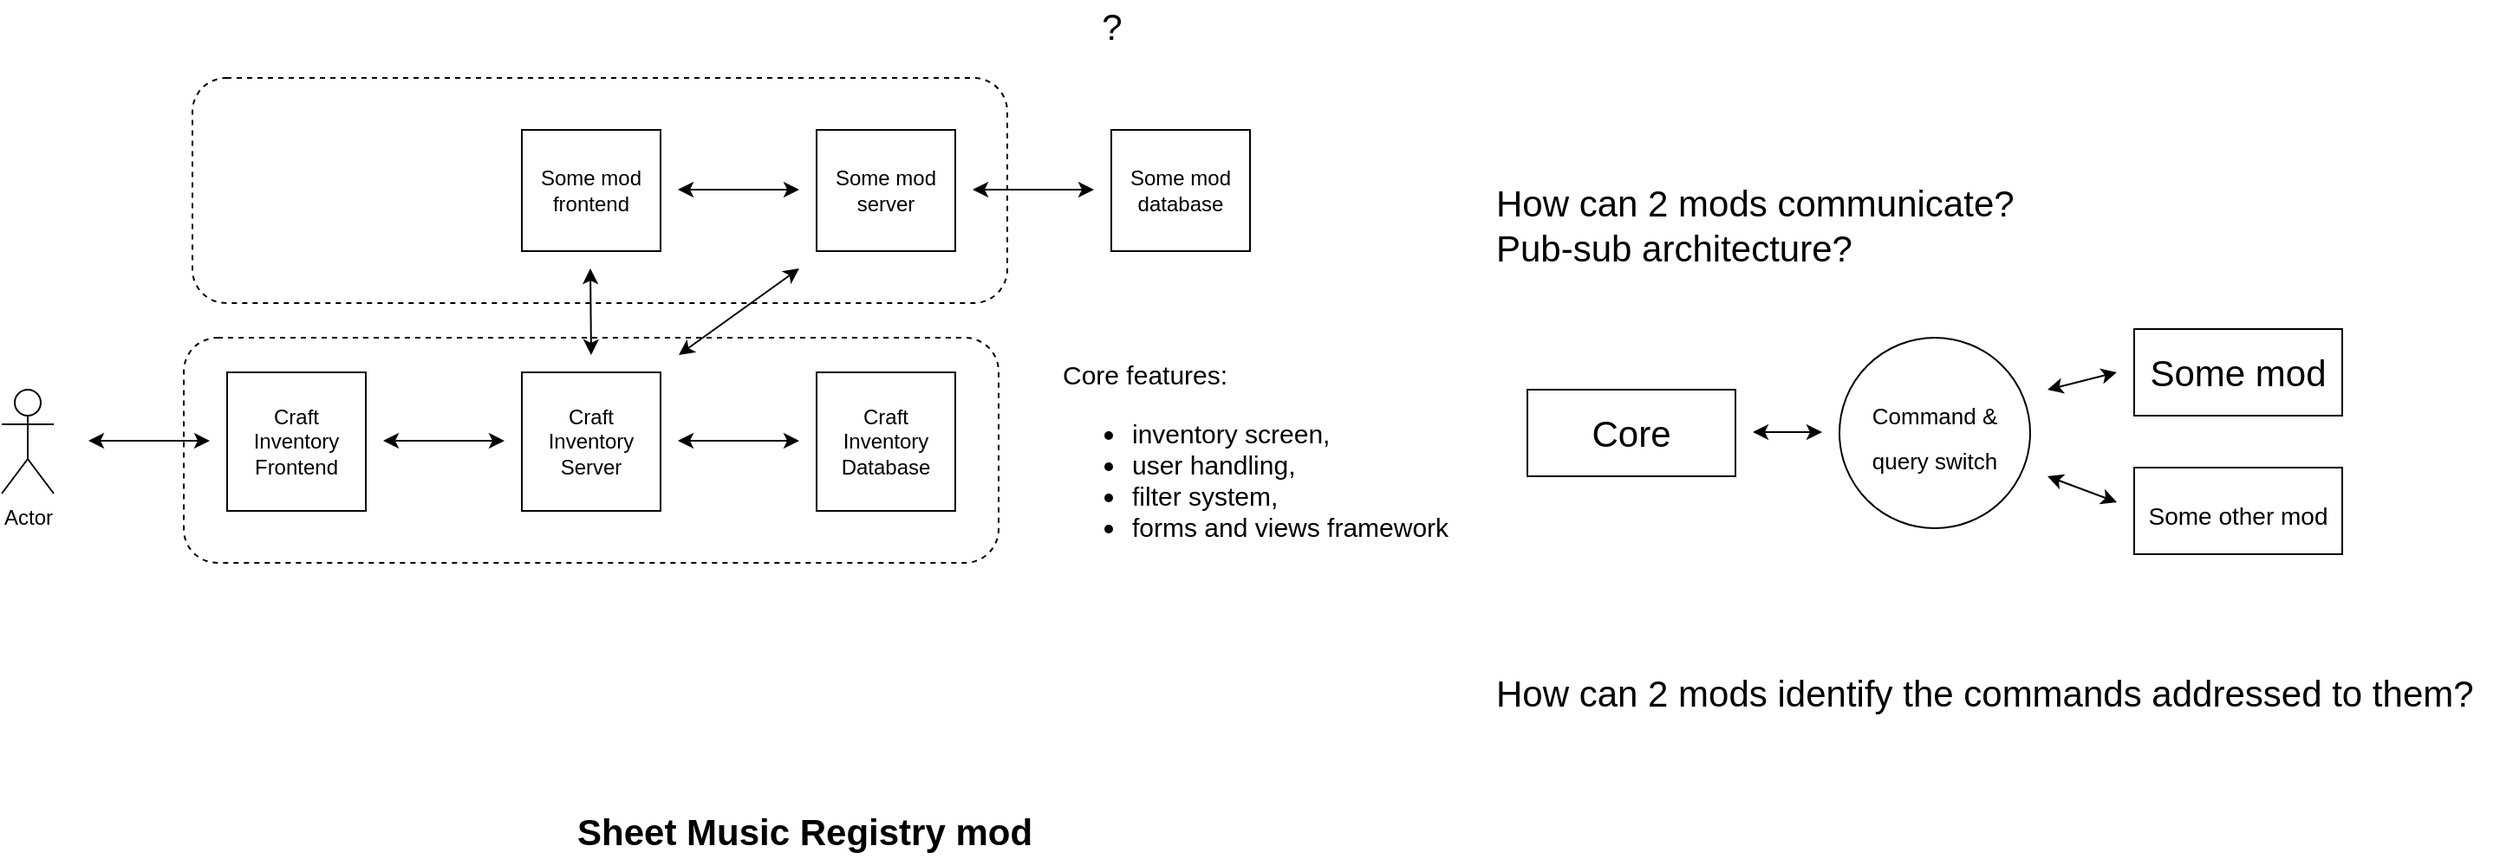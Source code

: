 <mxfile version="14.1.8" type="device"><diagram id="zfoqHEKFqxVKoZwRhDdm" name="1 oldal"><mxGraphModel dx="1424" dy="1230" grid="1" gridSize="10" guides="1" tooltips="1" connect="1" arrows="1" fold="1" page="0" pageScale="1" pageWidth="1169" pageHeight="827" math="0" shadow="0"><root><mxCell id="0"/><mxCell id="1" parent="0"/><mxCell id="L0MS4Ajy84xDftshdBKq-2" value="Craft Inventory&lt;br&gt;Frontend" style="whiteSpace=wrap;html=1;aspect=fixed;" parent="1" vertex="1"><mxGeometry x="270" y="210" width="80" height="80" as="geometry"/></mxCell><mxCell id="L0MS4Ajy84xDftshdBKq-3" value="Actor" style="shape=umlActor;verticalLabelPosition=bottom;verticalAlign=top;html=1;outlineConnect=0;" parent="1" vertex="1"><mxGeometry x="140" y="220" width="30" height="60" as="geometry"/></mxCell><mxCell id="L0MS4Ajy84xDftshdBKq-4" value="Craft Inventory&lt;br&gt;Server" style="whiteSpace=wrap;html=1;aspect=fixed;" parent="1" vertex="1"><mxGeometry x="440" y="210" width="80" height="80" as="geometry"/></mxCell><mxCell id="L0MS4Ajy84xDftshdBKq-6" value="Craft&lt;br&gt;Inventory&lt;br&gt;Database" style="whiteSpace=wrap;html=1;aspect=fixed;" parent="1" vertex="1"><mxGeometry x="610" y="210" width="80" height="80" as="geometry"/></mxCell><mxCell id="L0MS4Ajy84xDftshdBKq-7" value="" style="endArrow=classic;startArrow=classic;html=1;" parent="1" edge="1"><mxGeometry width="50" height="50" relative="1" as="geometry"><mxPoint x="360" y="249.5" as="sourcePoint"/><mxPoint x="430" y="249.5" as="targetPoint"/></mxGeometry></mxCell><mxCell id="L0MS4Ajy84xDftshdBKq-8" value="" style="endArrow=classic;startArrow=classic;html=1;" parent="1" edge="1"><mxGeometry width="50" height="50" relative="1" as="geometry"><mxPoint x="530" y="249.5" as="sourcePoint"/><mxPoint x="600" y="249.5" as="targetPoint"/></mxGeometry></mxCell><mxCell id="L0MS4Ajy84xDftshdBKq-9" value="Some mod&lt;br&gt;server" style="rounded=0;whiteSpace=wrap;html=1;" parent="1" vertex="1"><mxGeometry x="610" y="70" width="80" height="70" as="geometry"/></mxCell><mxCell id="L0MS4Ajy84xDftshdBKq-11" value="Some mod&lt;br&gt;frontend" style="rounded=0;whiteSpace=wrap;html=1;" parent="1" vertex="1"><mxGeometry x="440" y="70" width="80" height="70" as="geometry"/></mxCell><mxCell id="L0MS4Ajy84xDftshdBKq-12" value="" style="endArrow=classic;startArrow=classic;html=1;" parent="1" edge="1"><mxGeometry width="50" height="50" relative="1" as="geometry"><mxPoint x="530" y="104.5" as="sourcePoint"/><mxPoint x="600" y="104.5" as="targetPoint"/></mxGeometry></mxCell><mxCell id="L0MS4Ajy84xDftshdBKq-13" value="" style="endArrow=classic;startArrow=classic;html=1;" parent="1" edge="1"><mxGeometry width="50" height="50" relative="1" as="geometry"><mxPoint x="480" y="200" as="sourcePoint"/><mxPoint x="479.5" y="150" as="targetPoint"/></mxGeometry></mxCell><mxCell id="1G660GNoq_k2Lx6bR18F-7" value="" style="rounded=1;whiteSpace=wrap;html=1;fillColor=none;dashed=1;" vertex="1" parent="1"><mxGeometry x="245" y="190" width="470" height="130" as="geometry"/></mxCell><mxCell id="1G660GNoq_k2Lx6bR18F-8" value="" style="endArrow=classic;startArrow=classic;html=1;" edge="1" parent="1"><mxGeometry width="50" height="50" relative="1" as="geometry"><mxPoint x="530.5" y="200" as="sourcePoint"/><mxPoint x="600" y="150" as="targetPoint"/></mxGeometry></mxCell><mxCell id="1G660GNoq_k2Lx6bR18F-12" value="Sheet Music Registry mod" style="text;html=1;align=left;verticalAlign=middle;resizable=0;points=[];autosize=1;fontSize=21;fontStyle=1" vertex="1" parent="1"><mxGeometry x="470" y="460" width="280" height="30" as="geometry"/></mxCell><mxCell id="1G660GNoq_k2Lx6bR18F-15" value="" style="endArrow=classic;startArrow=classic;html=1;" edge="1" parent="1"><mxGeometry width="50" height="50" relative="1" as="geometry"><mxPoint x="190" y="249.5" as="sourcePoint"/><mxPoint x="260" y="249.5" as="targetPoint"/></mxGeometry></mxCell><mxCell id="1G660GNoq_k2Lx6bR18F-16" value="&lt;font style=&quot;font-size: 15px&quot;&gt;Core features:&lt;br&gt;&lt;/font&gt;&lt;ul style=&quot;font-size: 15px&quot;&gt;&lt;li&gt;&lt;font style=&quot;font-size: 15px&quot;&gt;inventory screen,&lt;/font&gt;&lt;/li&gt;&lt;li&gt;&lt;font style=&quot;font-size: 15px&quot;&gt;user handling,&lt;/font&gt;&lt;/li&gt;&lt;li&gt;&lt;font style=&quot;font-size: 15px&quot;&gt;filter system,&lt;/font&gt;&lt;/li&gt;&lt;li&gt;&lt;font style=&quot;font-size: 15px&quot;&gt;forms and views framework&lt;/font&gt;&lt;/li&gt;&lt;/ul&gt;" style="text;html=1;align=left;verticalAlign=middle;resizable=0;points=[];autosize=1;fontSize=21;" vertex="1" parent="1"><mxGeometry x="750" y="180" width="240" height="160" as="geometry"/></mxCell><mxCell id="1G660GNoq_k2Lx6bR18F-17" value="Some mod&lt;br&gt;database" style="rounded=0;whiteSpace=wrap;html=1;" vertex="1" parent="1"><mxGeometry x="780" y="70" width="80" height="70" as="geometry"/></mxCell><mxCell id="1G660GNoq_k2Lx6bR18F-18" value="" style="endArrow=classic;startArrow=classic;html=1;" edge="1" parent="1"><mxGeometry width="50" height="50" relative="1" as="geometry"><mxPoint x="700" y="104.5" as="sourcePoint"/><mxPoint x="770" y="104.5" as="targetPoint"/></mxGeometry></mxCell><mxCell id="1G660GNoq_k2Lx6bR18F-11" value="" style="rounded=1;whiteSpace=wrap;html=1;fillColor=none;dashed=1;" vertex="1" parent="1"><mxGeometry x="250" y="40" width="470" height="130" as="geometry"/></mxCell><mxCell id="1G660GNoq_k2Lx6bR18F-20" value="?" style="text;html=1;align=center;verticalAlign=middle;resizable=0;points=[];autosize=1;fontSize=21;" vertex="1" parent="1"><mxGeometry x="765" y="-5" width="30" height="30" as="geometry"/></mxCell><mxCell id="1G660GNoq_k2Lx6bR18F-21" value="How can 2 mods communicate?&lt;br&gt;Pub-sub architecture?" style="text;html=1;align=left;verticalAlign=middle;resizable=0;points=[];autosize=1;fontSize=21;" vertex="1" parent="1"><mxGeometry x="1000" y="100" width="310" height="50" as="geometry"/></mxCell><mxCell id="1G660GNoq_k2Lx6bR18F-22" value="&lt;font style=&quot;font-size: 13px&quot;&gt;Command &amp;amp; query switch&lt;/font&gt;" style="ellipse;whiteSpace=wrap;html=1;fontSize=21;align=center;" vertex="1" parent="1"><mxGeometry x="1200" y="190" width="110" height="110" as="geometry"/></mxCell><mxCell id="1G660GNoq_k2Lx6bR18F-23" value="Core" style="rounded=0;whiteSpace=wrap;html=1;fontSize=21;align=center;" vertex="1" parent="1"><mxGeometry x="1020" y="220" width="120" height="50" as="geometry"/></mxCell><mxCell id="1G660GNoq_k2Lx6bR18F-24" value="Some mod" style="rounded=0;whiteSpace=wrap;html=1;fontSize=21;align=center;" vertex="1" parent="1"><mxGeometry x="1370" y="185" width="120" height="50" as="geometry"/></mxCell><mxCell id="1G660GNoq_k2Lx6bR18F-25" value="&lt;font style=&quot;font-size: 14px&quot;&gt;Some other mod&lt;/font&gt;" style="rounded=0;whiteSpace=wrap;html=1;fontSize=21;align=center;" vertex="1" parent="1"><mxGeometry x="1370" y="265" width="120" height="50" as="geometry"/></mxCell><mxCell id="1G660GNoq_k2Lx6bR18F-27" value="" style="endArrow=classic;startArrow=classic;html=1;" edge="1" parent="1"><mxGeometry width="50" height="50" relative="1" as="geometry"><mxPoint x="1150" y="244.5" as="sourcePoint"/><mxPoint x="1190" y="244.5" as="targetPoint"/></mxGeometry></mxCell><mxCell id="1G660GNoq_k2Lx6bR18F-28" value="" style="endArrow=classic;startArrow=classic;html=1;" edge="1" parent="1"><mxGeometry width="50" height="50" relative="1" as="geometry"><mxPoint x="1320" y="220" as="sourcePoint"/><mxPoint x="1360" y="210" as="targetPoint"/></mxGeometry></mxCell><mxCell id="1G660GNoq_k2Lx6bR18F-29" value="" style="endArrow=classic;startArrow=classic;html=1;" edge="1" parent="1"><mxGeometry width="50" height="50" relative="1" as="geometry"><mxPoint x="1320" y="270" as="sourcePoint"/><mxPoint x="1360" y="285" as="targetPoint"/></mxGeometry></mxCell><mxCell id="1G660GNoq_k2Lx6bR18F-30" value="How can 2 mods identify the commands addressed to them?" style="text;html=1;align=left;verticalAlign=middle;resizable=0;points=[];autosize=1;fontSize=21;" vertex="1" parent="1"><mxGeometry x="1000" y="380" width="580" height="30" as="geometry"/></mxCell></root></mxGraphModel></diagram></mxfile>